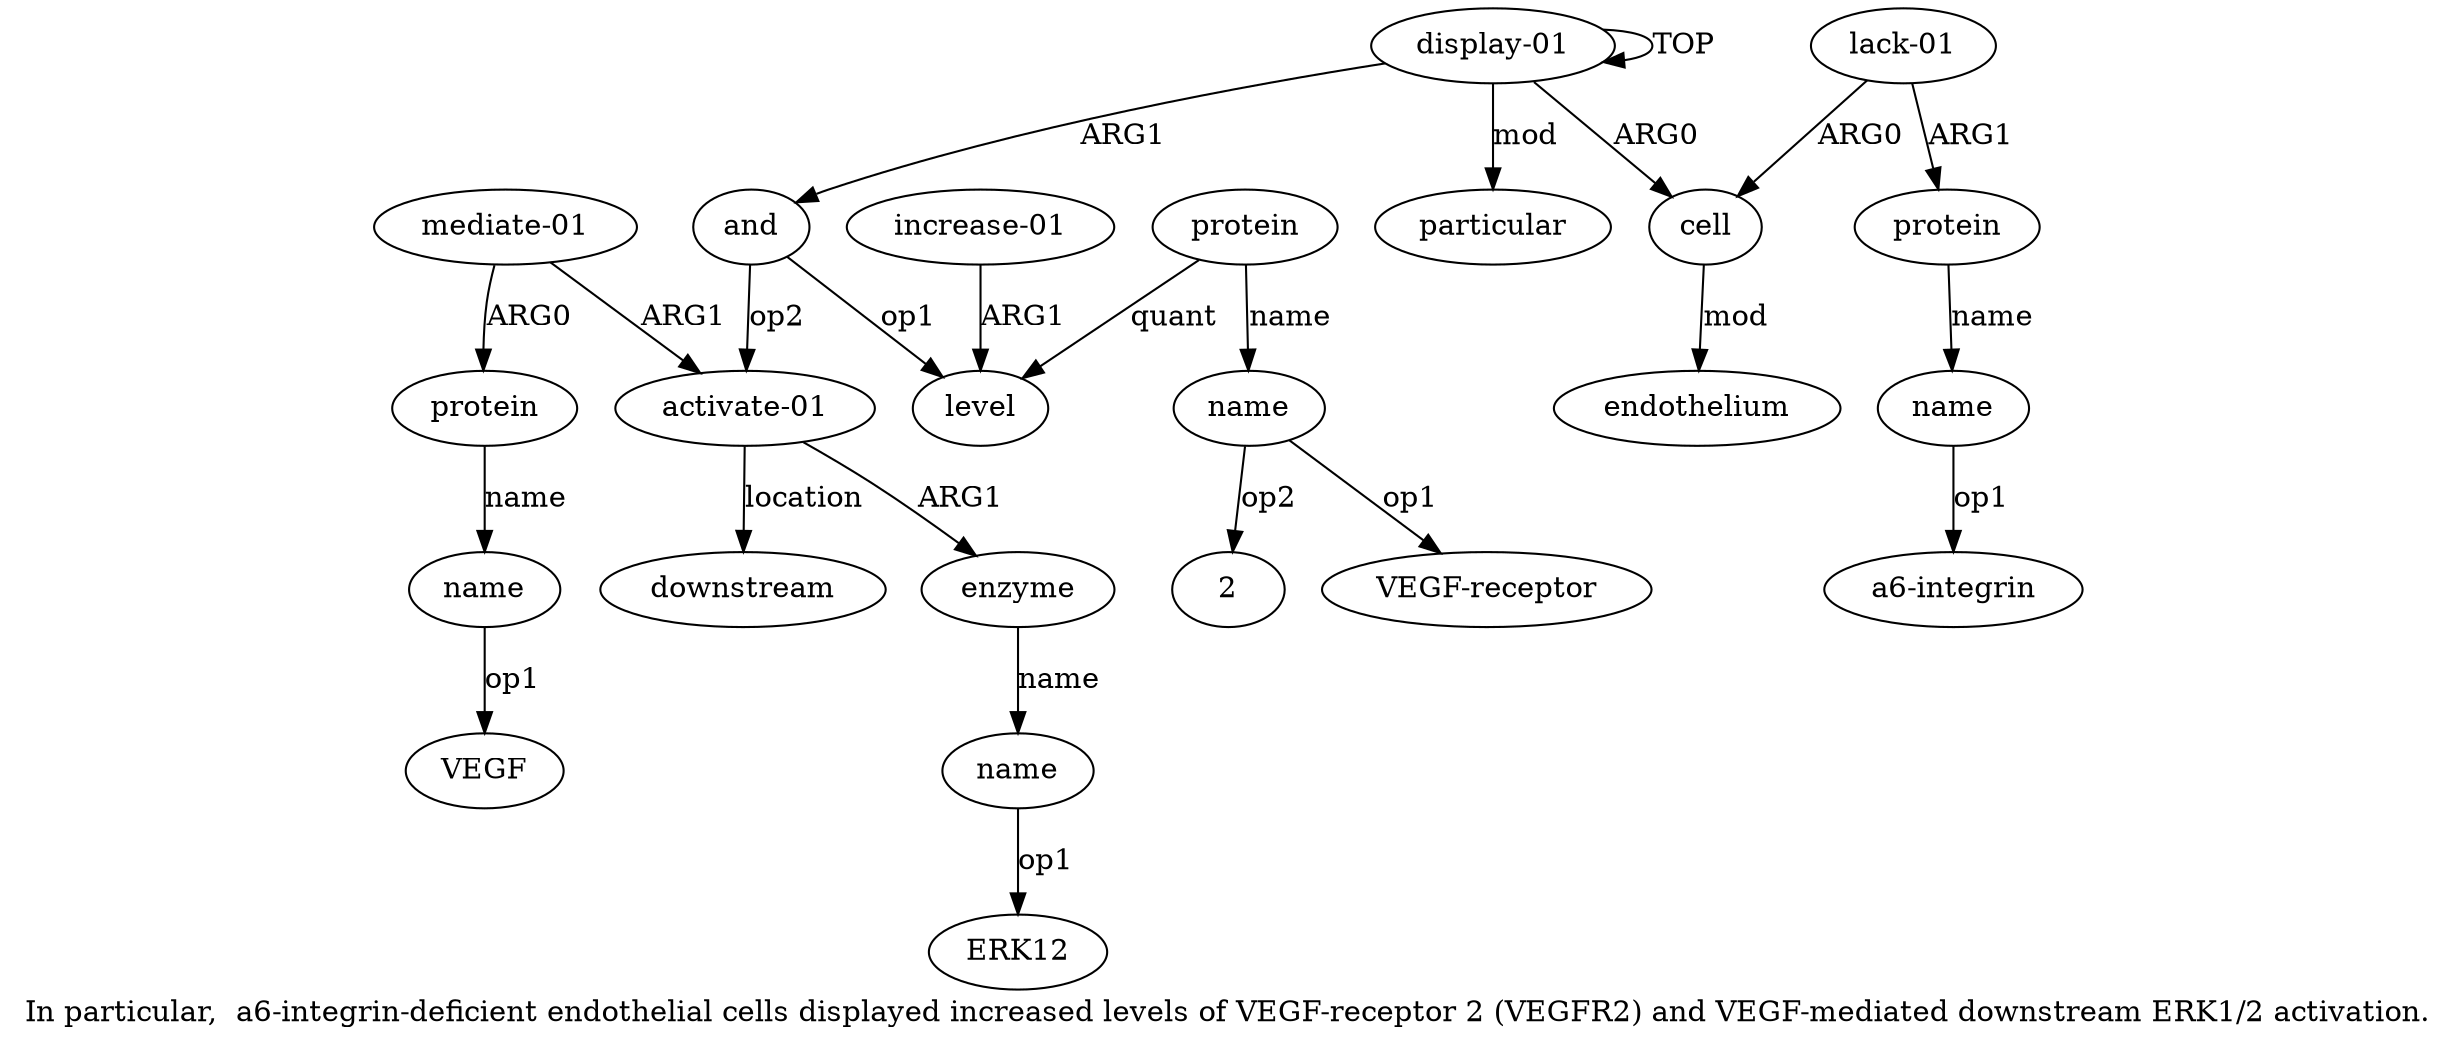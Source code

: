 digraph  {
	graph [label="In particular,  a6-integrin-deficient endothelial cells displayed increased levels of VEGF-receptor 2 (VEGFR2) and VEGF-mediated \
downstream ERK1/2 activation."];
	node [label="\N"];
	"a17 VEGF"	 [color=black,
		gold_ind=-1,
		gold_label=VEGF,
		label=VEGF,
		test_ind=-1,
		test_label=VEGF];
	"a5 a6-integrin"	 [color=black,
		gold_ind=-1,
		gold_label="a6-integrin",
		label="a6-integrin",
		test_ind=-1,
		test_label="a6-integrin"];
	"a9 2"	 [color=black,
		gold_ind=-1,
		gold_label=2,
		label=2,
		test_ind=-1,
		test_label=2];
	a15	 [color=black,
		gold_ind=15,
		gold_label="mediate-01",
		label="mediate-01",
		test_ind=15,
		test_label="mediate-01"];
	a16	 [color=black,
		gold_ind=16,
		gold_label=protein,
		label=protein,
		test_ind=16,
		test_label=protein];
	a15 -> a16 [key=0,
	color=black,
	gold_label=ARG0,
	label=ARG0,
	test_label=ARG0];
a11 [color=black,
	gold_ind=11,
	gold_label="activate-01",
	label="activate-01",
	test_ind=11,
	test_label="activate-01"];
a15 -> a11 [key=0,
color=black,
gold_label=ARG1,
label=ARG1,
test_label=ARG1];
a14 [color=black,
gold_ind=14,
gold_label=downstream,
label=downstream,
test_ind=14,
test_label=downstream];
a17 [color=black,
gold_ind=17,
gold_label=name,
label=name,
test_ind=17,
test_label=name];
a17 -> "a17 VEGF" [key=0,
color=black,
gold_label=op1,
label=op1,
test_label=op1];
a16 -> a17 [key=0,
color=black,
gold_label=name,
label=name,
test_label=name];
a11 -> a14 [key=0,
color=black,
gold_label=location,
label=location,
test_label=location];
a12 [color=black,
gold_ind=12,
gold_label=enzyme,
label=enzyme,
test_ind=12,
test_label=enzyme];
a11 -> a12 [key=0,
color=black,
gold_label=ARG1,
label=ARG1,
test_label=ARG1];
a10 [color=black,
gold_ind=10,
gold_label="increase-01",
label="increase-01",
test_ind=10,
test_label="increase-01"];
a7 [color=black,
gold_ind=7,
gold_label=level,
label=level,
test_ind=7,
test_label=level];
a10 -> a7 [key=0,
color=black,
gold_label=ARG1,
label=ARG1,
test_label=ARG1];
a13 [color=black,
gold_ind=13,
gold_label=name,
label=name,
test_ind=13,
test_label=name];
"a13 ERK12" [color=black,
gold_ind=-1,
gold_label=ERK12,
label=ERK12,
test_ind=-1,
test_label=ERK12];
a13 -> "a13 ERK12" [key=0,
color=black,
gold_label=op1,
label=op1,
test_label=op1];
a12 -> a13 [key=0,
color=black,
gold_label=name,
label=name,
test_label=name];
a18 [color=black,
gold_ind=18,
gold_label=particular,
label=particular,
test_ind=18,
test_label=particular];
a1 [color=black,
gold_ind=1,
gold_label=cell,
label=cell,
test_ind=1,
test_label=cell];
a2 [color=black,
gold_ind=2,
gold_label=endothelium,
label=endothelium,
test_ind=2,
test_label=endothelium];
a1 -> a2 [key=0,
color=black,
gold_label=mod,
label=mod,
test_label=mod];
a0 [color=black,
gold_ind=0,
gold_label="display-01",
label="display-01",
test_ind=0,
test_label="display-01"];
a0 -> a18 [key=0,
color=black,
gold_label=mod,
label=mod,
test_label=mod];
a0 -> a1 [key=0,
color=black,
gold_label=ARG0,
label=ARG0,
test_label=ARG0];
a0 -> a0 [key=0,
color=black,
gold_label=TOP,
label=TOP,
test_label=TOP];
a6 [color=black,
gold_ind=6,
gold_label=and,
label=and,
test_ind=6,
test_label=and];
a0 -> a6 [key=0,
color=black,
gold_label=ARG1,
label=ARG1,
test_label=ARG1];
a3 [color=black,
gold_ind=3,
gold_label="lack-01",
label="lack-01",
test_ind=3,
test_label="lack-01"];
a3 -> a1 [key=0,
color=black,
gold_label=ARG0,
label=ARG0,
test_label=ARG0];
a4 [color=black,
gold_ind=4,
gold_label=protein,
label=protein,
test_ind=4,
test_label=protein];
a3 -> a4 [key=0,
color=black,
gold_label=ARG1,
label=ARG1,
test_label=ARG1];
"a9 VEGF-receptor" [color=black,
gold_ind=-1,
gold_label="VEGF-receptor",
label="VEGF-receptor",
test_ind=-1,
test_label="VEGF-receptor"];
a5 [color=black,
gold_ind=5,
gold_label=name,
label=name,
test_ind=5,
test_label=name];
a5 -> "a5 a6-integrin" [key=0,
color=black,
gold_label=op1,
label=op1,
test_label=op1];
a4 -> a5 [key=0,
color=black,
gold_label=name,
label=name,
test_label=name];
a6 -> a11 [key=0,
color=black,
gold_label=op2,
label=op2,
test_label=op2];
a6 -> a7 [key=0,
color=black,
gold_label=op1,
label=op1,
test_label=op1];
a9 [color=black,
gold_ind=9,
gold_label=name,
label=name,
test_ind=9,
test_label=name];
a9 -> "a9 2" [key=0,
color=black,
gold_label=op2,
label=op2,
test_label=op2];
a9 -> "a9 VEGF-receptor" [key=0,
color=black,
gold_label=op1,
label=op1,
test_label=op1];
a8 [color=black,
gold_ind=8,
gold_label=protein,
label=protein,
test_ind=8,
test_label=protein];
a8 -> a7 [key=0,
color=black,
gold_label=quant,
label=quant,
test_label=quant];
a8 -> a9 [key=0,
color=black,
gold_label=name,
label=name,
test_label=name];
}
